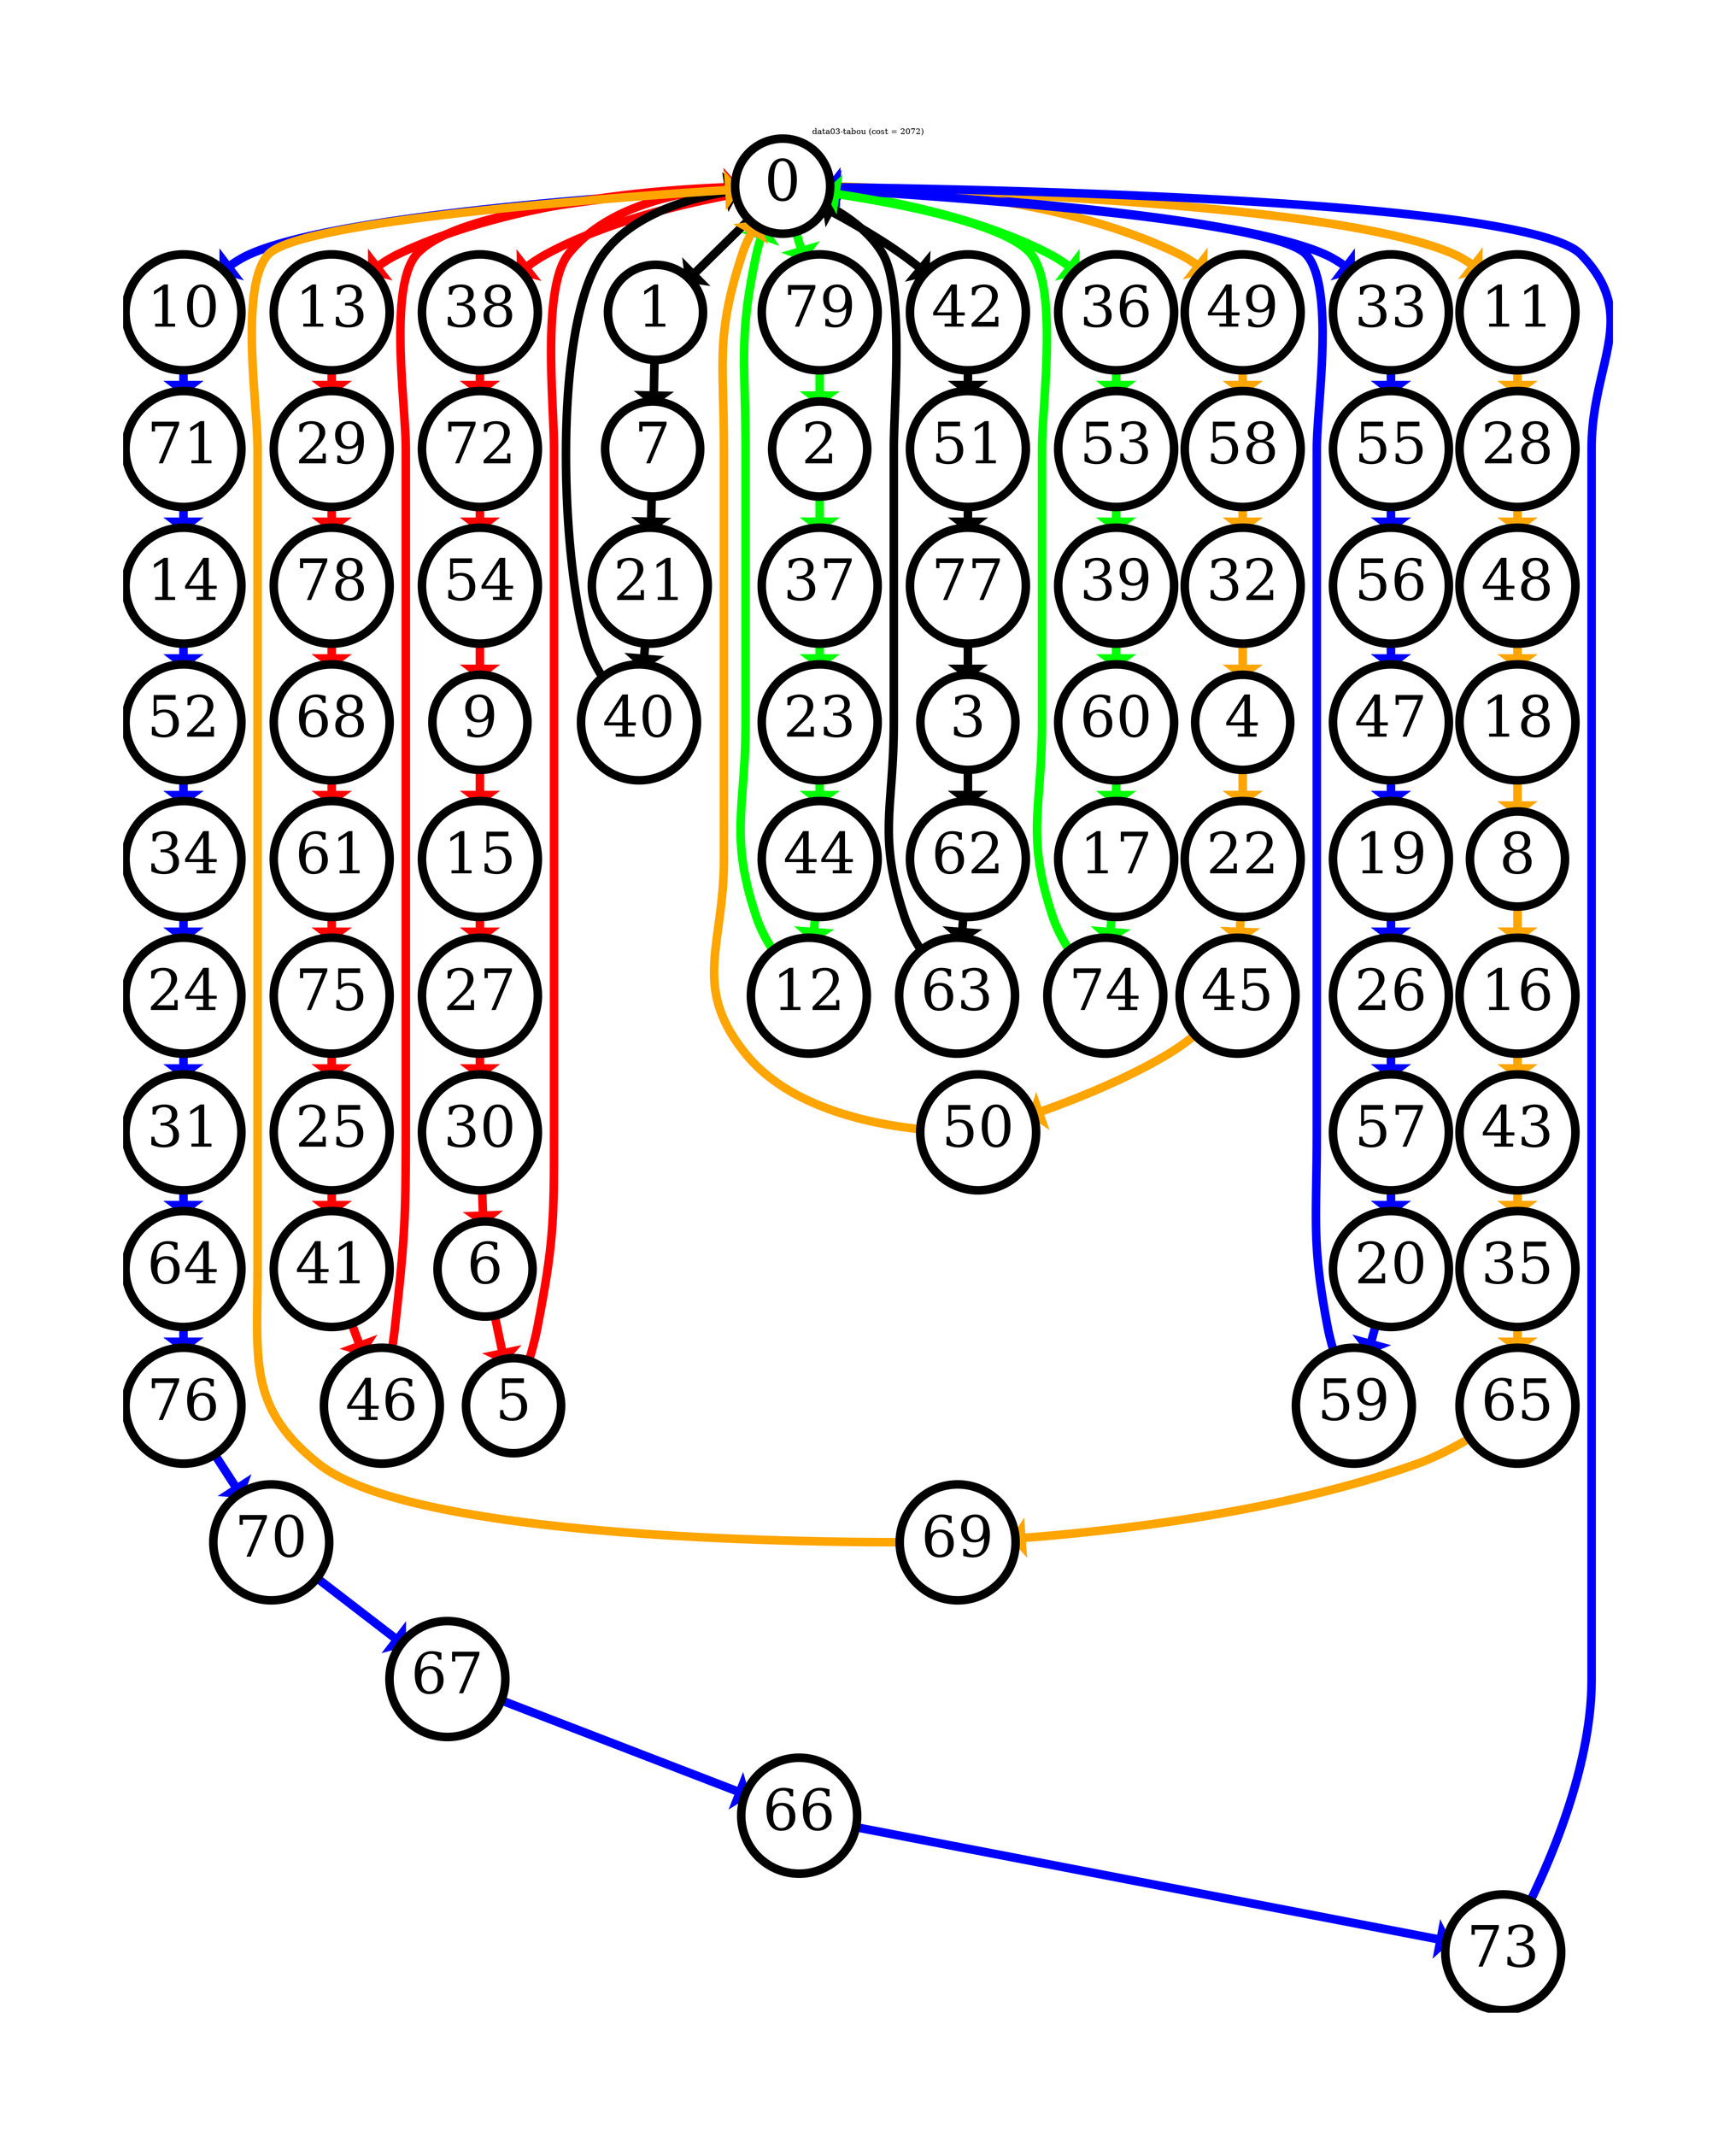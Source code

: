 digraph g {
labelloc="t";
label="data03-tabou (cost = 2072)";
margin="3,3!";
outputorder="edgesfirst";
node [fontsize = 100, shape=circle, fillcolor=white, style=filled];
0 [pos = "92,92!", penwidth=15];
1 [pos = "88,58!", penwidth=15];
2 [pos = "70,6!", penwidth=15];
3 [pos = "57,59!", penwidth=15];
4 [pos = "0,98!", penwidth=15];
5 [pos = "61,38!", penwidth=15];
6 [pos = "65,22!", penwidth=15];
7 [pos = "91,52!", penwidth=15];
8 [pos = "59,2!", penwidth=15];
9 [pos = "3,54!", penwidth=15];
10 [pos = "95,38!", penwidth=15];
11 [pos = "80,28!", penwidth=15];
12 [pos = "66,42!", penwidth=15];
13 [pos = "79,74!", penwidth=15];
14 [pos = "99,25!", penwidth=15];
15 [pos = "20,43!", penwidth=15];
16 [pos = "40,3!", penwidth=15];
17 [pos = "50,42!", penwidth=15];
18 [pos = "97,0!", penwidth=15];
19 [pos = "21,19!", penwidth=15];
20 [pos = "36,21!", penwidth=15];
21 [pos = "100,61!", penwidth=15];
22 [pos = "11,85!", penwidth=15];
23 [pos = "69,35!", penwidth=15];
24 [pos = "69,22!", penwidth=15];
25 [pos = "29,35!", penwidth=15];
26 [pos = "14,9!", penwidth=15];
27 [pos = "50,33!", penwidth=15];
28 [pos = "89,17!", penwidth=15];
29 [pos = "57,44!", penwidth=15];
30 [pos = "60,25!", penwidth=15];
31 [pos = "48,42!", penwidth=15];
32 [pos = "17,93!", penwidth=15];
33 [pos = "21,50!", penwidth=15];
34 [pos = "77,18!", penwidth=15];
35 [pos = "2,4!", penwidth=15];
36 [pos = "63,83!", penwidth=15];
37 [pos = "68,6!", penwidth=15];
38 [pos = "41,95!", penwidth=15];
39 [pos = "48,54!", penwidth=15];
40 [pos = "98,73!", penwidth=15];
41 [pos = "26,38!", penwidth=15];
42 [pos = "69,76!", penwidth=15];
43 [pos = "40,1!", penwidth=15];
44 [pos = "65,41!", penwidth=15];
45 [pos = "14,86!", penwidth=15];
46 [pos = "32,39!", penwidth=15];
47 [pos = "14,24!", penwidth=15];
48 [pos = "96,5!", penwidth=15];
49 [pos = "82,98!", penwidth=15];
50 [pos = "23,85!", penwidth=15];
51 [pos = "63,69!", penwidth=15];
52 [pos = "87,19!", penwidth=15];
53 [pos = "56,75!", penwidth=15];
54 [pos = "15,63!", penwidth=15];
55 [pos = "10,45!", penwidth=15];
56 [pos = "7,30!", penwidth=15];
57 [pos = "31,11!", penwidth=15];
58 [pos = "36,93!", penwidth=15];
59 [pos = "50,31!", penwidth=15];
60 [pos = "49,52!", penwidth=15];
61 [pos = "39,10!", penwidth=15];
62 [pos = "76,40!", penwidth=15];
63 [pos = "83,34!", penwidth=15];
64 [pos = "33,51!", penwidth=15];
65 [pos = "0,15!", penwidth=15];
66 [pos = "52,82!", penwidth=15];
67 [pos = "52,82!", penwidth=15];
68 [pos = "46,6!", penwidth=15];
69 [pos = "3,26!", penwidth=15];
70 [pos = "46,80!", penwidth=15];
71 [pos = "94,30!", penwidth=15];
72 [pos = "26,76!", penwidth=15];
73 [pos = "75,92!", penwidth=15];
74 [pos = "57,51!", penwidth=15];
75 [pos = "34,21!", penwidth=15];
76 [pos = "28,80!", penwidth=15];
77 [pos = "59,66!", penwidth=15];
78 [pos = "51,16!", penwidth=15];
79 [pos = "87,11!", penwidth=15];
0->33 [color=blue, penwidth=15];
33->55 [color=blue, penwidth=15];
55->56 [color=blue, penwidth=15];
56->47 [color=blue, penwidth=15];
47->19 [color=blue, penwidth=15];
19->26 [color=blue, penwidth=15];
26->57 [color=blue, penwidth=15];
57->20 [color=blue, penwidth=15];
20->59 [color=blue, penwidth=15];
59->0 [color=blue, penwidth=15];
0->38 [color=red, penwidth=15];
38->72 [color=red, penwidth=15];
72->54 [color=red, penwidth=15];
54->9 [color=red, penwidth=15];
9->15 [color=red, penwidth=15];
15->27 [color=red, penwidth=15];
27->30 [color=red, penwidth=15];
30->6 [color=red, penwidth=15];
6->5 [color=red, penwidth=15];
5->0 [color=red, penwidth=15];
0->42 [color=black, penwidth=15];
42->51 [color=black, penwidth=15];
51->77 [color=black, penwidth=15];
77->3 [color=black, penwidth=15];
3->62 [color=black, penwidth=15];
62->63 [color=black, penwidth=15];
63->0 [color=black, penwidth=15];
0->36 [color=green, penwidth=15];
36->53 [color=green, penwidth=15];
53->39 [color=green, penwidth=15];
39->60 [color=green, penwidth=15];
60->17 [color=green, penwidth=15];
17->74 [color=green, penwidth=15];
74->0 [color=green, penwidth=15];
0->49 [color=orange, penwidth=15];
49->58 [color=orange, penwidth=15];
58->32 [color=orange, penwidth=15];
32->4 [color=orange, penwidth=15];
4->22 [color=orange, penwidth=15];
22->45 [color=orange, penwidth=15];
45->50 [color=orange, penwidth=15];
50->0 [color=orange, penwidth=15];
0->10 [color=blue, penwidth=15];
10->71 [color=blue, penwidth=15];
71->14 [color=blue, penwidth=15];
14->52 [color=blue, penwidth=15];
52->34 [color=blue, penwidth=15];
34->24 [color=blue, penwidth=15];
24->31 [color=blue, penwidth=15];
31->64 [color=blue, penwidth=15];
64->76 [color=blue, penwidth=15];
76->70 [color=blue, penwidth=15];
70->67 [color=blue, penwidth=15];
67->66 [color=blue, penwidth=15];
66->73 [color=blue, penwidth=15];
73->0 [color=blue, penwidth=15];
0->13 [color=red, penwidth=15];
13->29 [color=red, penwidth=15];
29->78 [color=red, penwidth=15];
78->68 [color=red, penwidth=15];
68->61 [color=red, penwidth=15];
61->75 [color=red, penwidth=15];
75->25 [color=red, penwidth=15];
25->41 [color=red, penwidth=15];
41->46 [color=red, penwidth=15];
46->0 [color=red, penwidth=15];
0->1 [color=black, penwidth=15];
1->7 [color=black, penwidth=15];
7->21 [color=black, penwidth=15];
21->40 [color=black, penwidth=15];
40->0 [color=black, penwidth=15];
0->79 [color=green, penwidth=15];
79->2 [color=green, penwidth=15];
2->37 [color=green, penwidth=15];
37->23 [color=green, penwidth=15];
23->44 [color=green, penwidth=15];
44->12 [color=green, penwidth=15];
12->0 [color=green, penwidth=15];
0->11 [color=orange, penwidth=15];
11->28 [color=orange, penwidth=15];
28->48 [color=orange, penwidth=15];
48->18 [color=orange, penwidth=15];
18->8 [color=orange, penwidth=15];
8->16 [color=orange, penwidth=15];
16->43 [color=orange, penwidth=15];
43->35 [color=orange, penwidth=15];
35->65 [color=orange, penwidth=15];
65->69 [color=orange, penwidth=15];
69->0 [color=orange, penwidth=15];
}